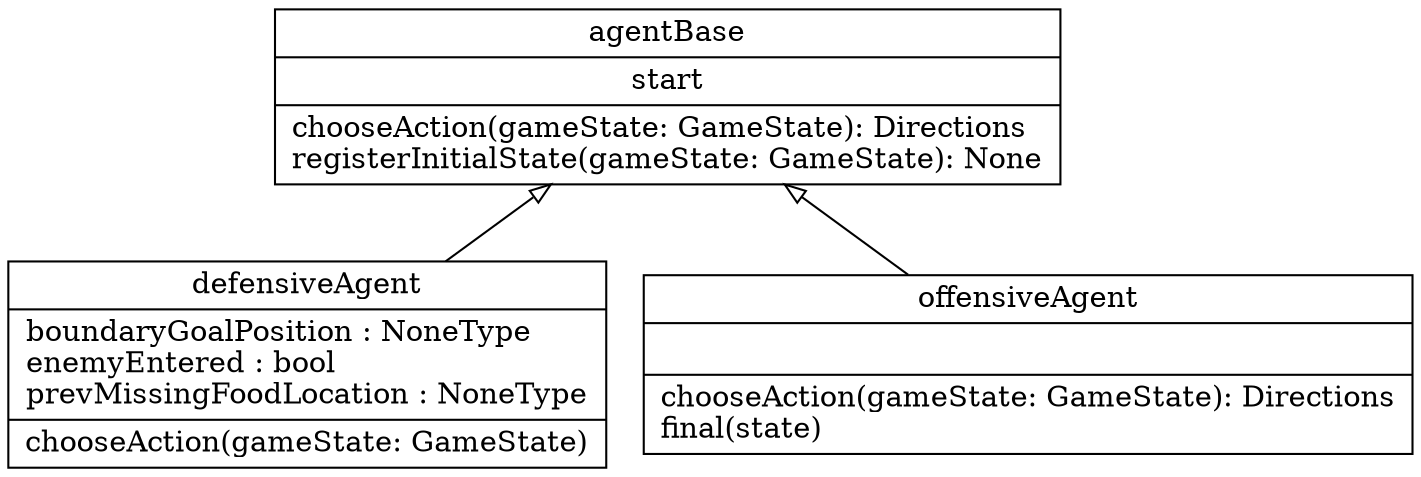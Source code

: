 digraph "classes_myTeamAstarupgradeNoColor" {
rankdir=BT
charset="utf-8"
"myTeamAstarupgrade.agentBase" [color="black", fontcolor="black", label=<{agentBase|start<br ALIGN="LEFT"/>|chooseAction(gameState: GameState): Directions<br ALIGN="LEFT"/>registerInitialState(gameState: GameState): None<br ALIGN="LEFT"/>}>, shape="record", style="solid"];
"myTeamAstarupgrade.defensiveAgent" [color="black", fontcolor="black", label=<{defensiveAgent|boundaryGoalPosition : NoneType<br ALIGN="LEFT"/>enemyEntered : bool<br ALIGN="LEFT"/>prevMissingFoodLocation : NoneType<br ALIGN="LEFT"/>|chooseAction(gameState: GameState)<br ALIGN="LEFT"/>}>, shape="record", style="solid"];
"myTeamAstarupgrade.offensiveAgent" [color="black", fontcolor="black", label=<{offensiveAgent|<br ALIGN="LEFT"/>|chooseAction(gameState: GameState): Directions<br ALIGN="LEFT"/>final(state)<br ALIGN="LEFT"/>}>, shape="record", style="solid"];
"myTeamAstarupgrade.defensiveAgent" -> "myTeamAstarupgrade.agentBase" [arrowhead="empty", arrowtail="none"];
"myTeamAstarupgrade.offensiveAgent" -> "myTeamAstarupgrade.agentBase" [arrowhead="empty", arrowtail="none"];
}
